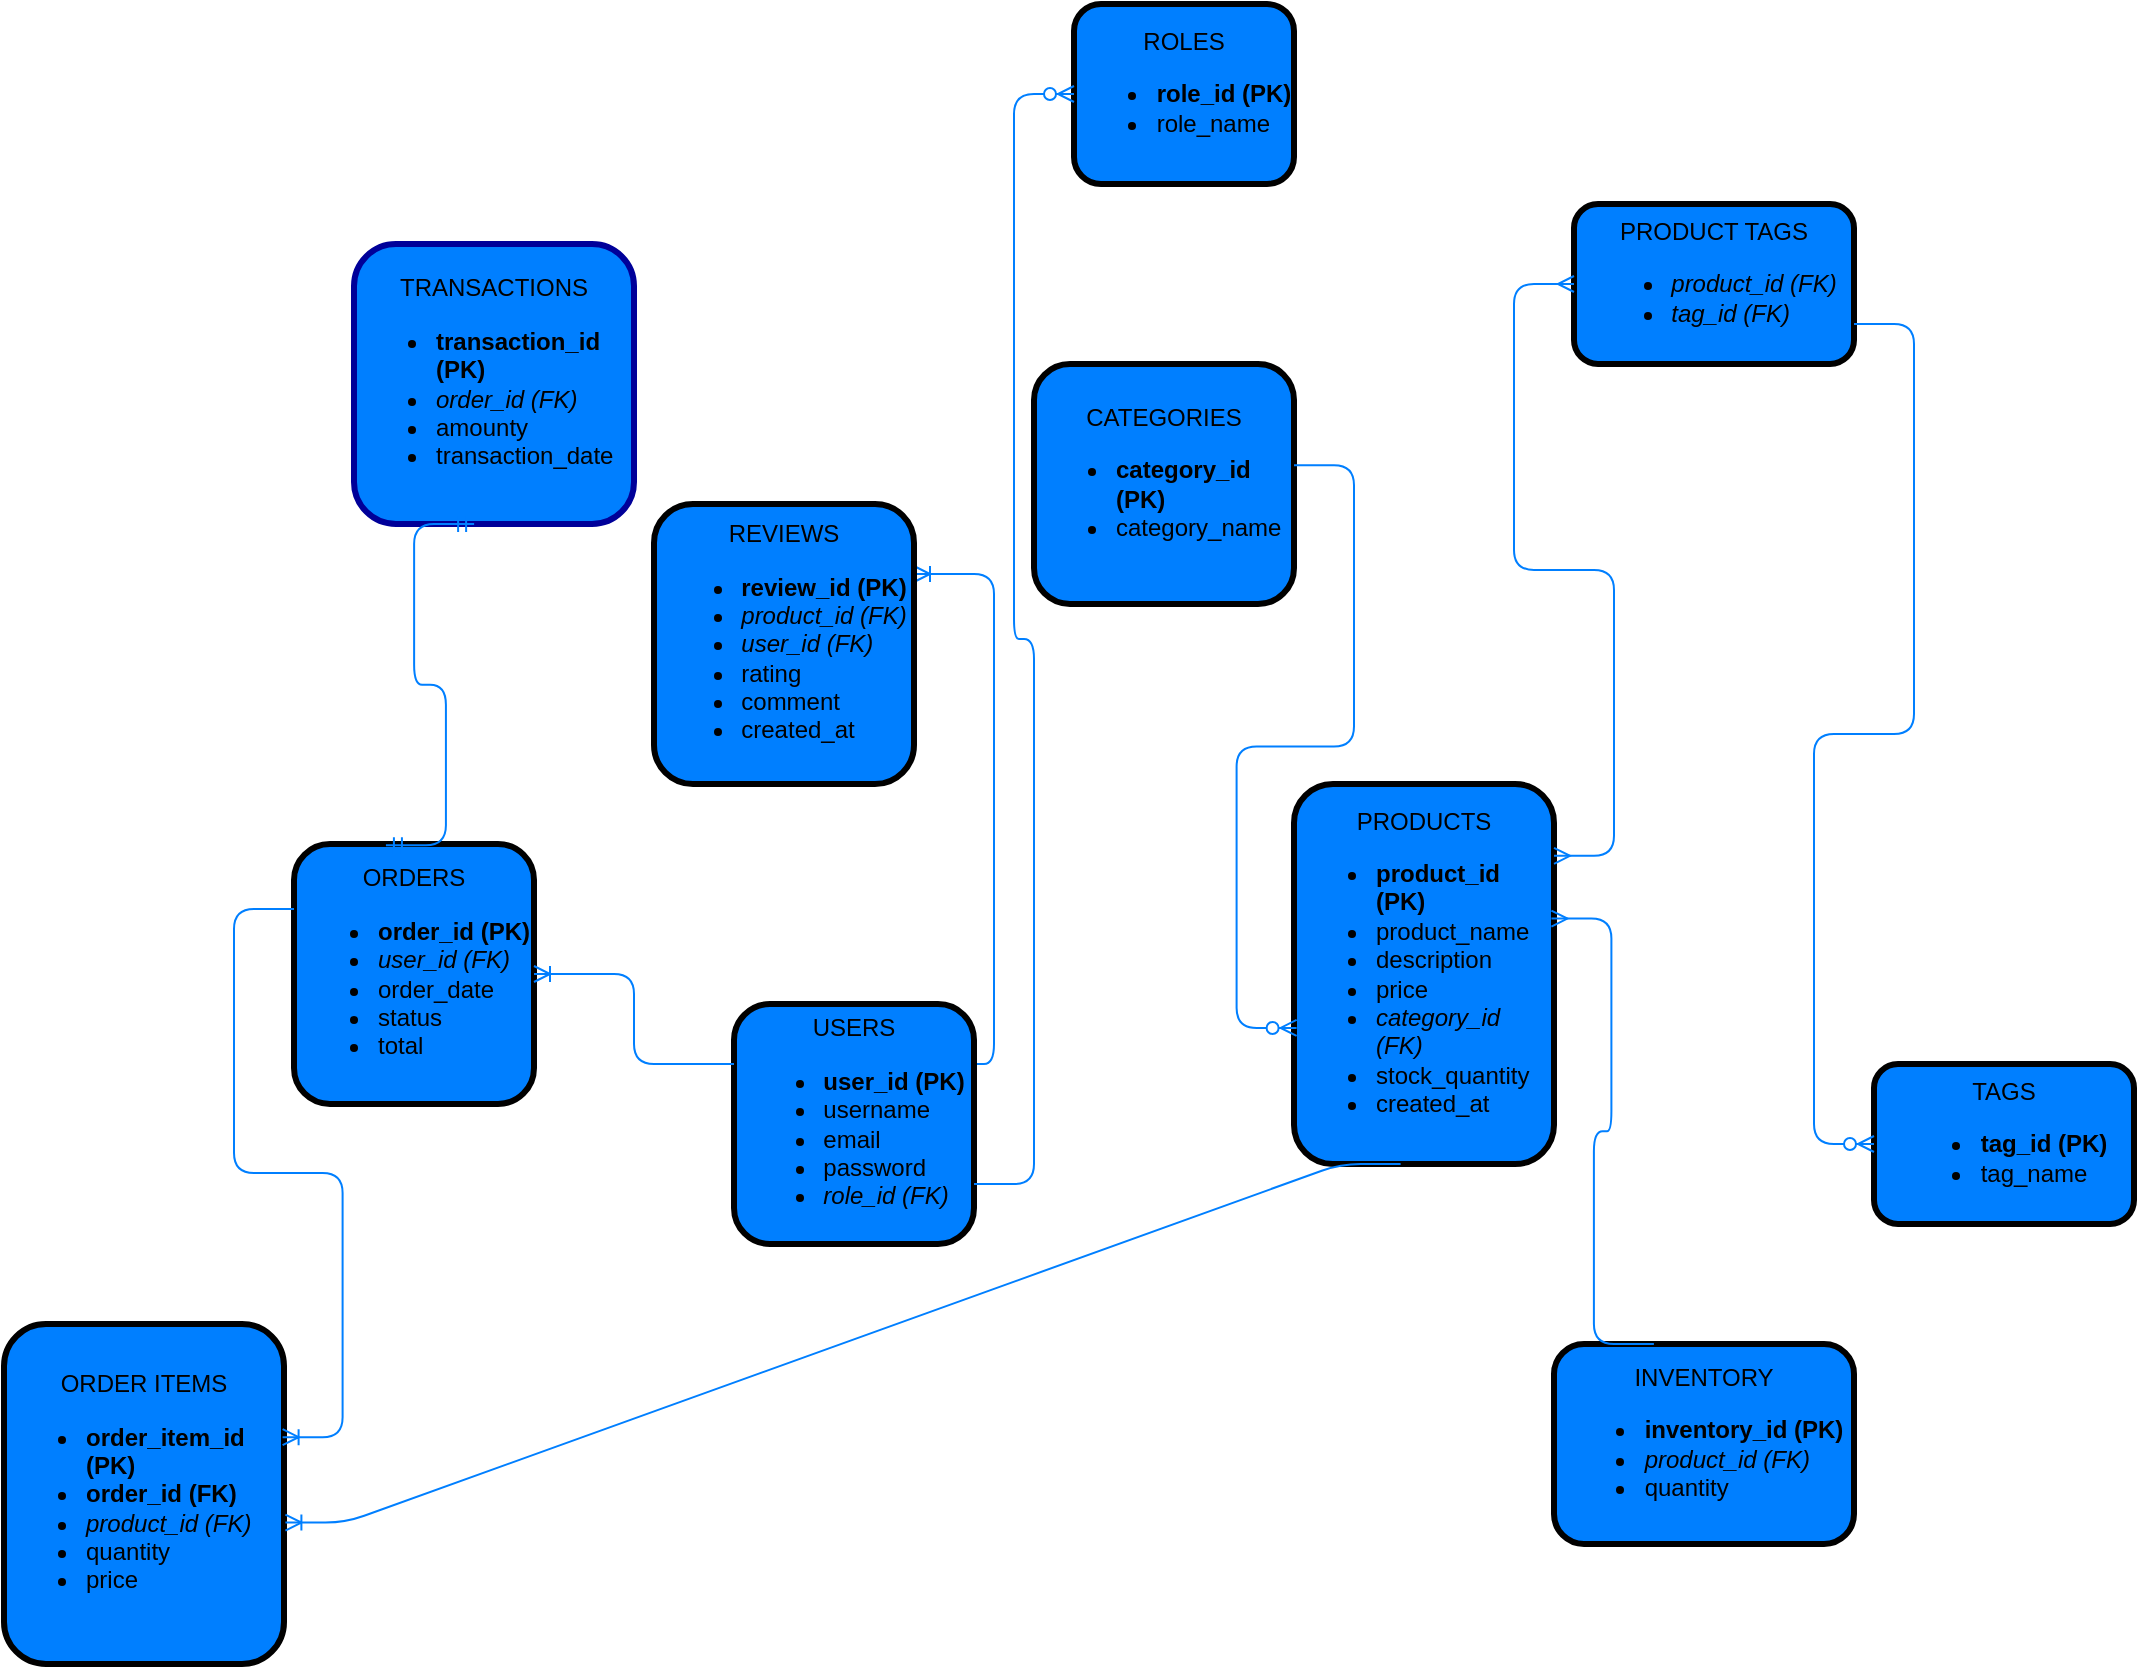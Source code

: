 <mxfile version="24.4.15" type="device">
  <diagram name="Page-1" id="vVbV1tqiZjWv4-FLOap8">
    <mxGraphModel dx="2096" dy="1554" grid="1" gridSize="10" guides="1" tooltips="1" connect="1" arrows="1" fold="1" page="1" pageScale="1" pageWidth="850" pageHeight="1100" background="#FFFFFF" math="0" shadow="0">
      <root>
        <mxCell id="0" />
        <mxCell id="1" parent="0" />
        <mxCell id="z5RZWzxI2RdCgdvLRSoT-8" value="ORDERS&lt;div&gt;&lt;ul&gt;&lt;li style=&quot;text-align: left;&quot;&gt;&lt;b&gt;order_id (PK)&lt;/b&gt;&lt;br&gt;&lt;/li&gt;&lt;li style=&quot;text-align: left;&quot;&gt;&lt;i&gt;user_id (FK)&lt;/i&gt;&lt;br&gt;&lt;/li&gt;&lt;li style=&quot;text-align: left;&quot;&gt;order_date&lt;br&gt;&lt;/li&gt;&lt;li style=&quot;text-align: left;&quot;&gt;status&lt;br&gt;&lt;/li&gt;&lt;li style=&quot;text-align: left;&quot;&gt;total&lt;br&gt;&lt;/li&gt;&lt;/ul&gt;&lt;/div&gt;" style="rounded=1;whiteSpace=wrap;html=1;align=center;fillColor=#007FFF;strokeWidth=3;" parent="1" vertex="1">
          <mxGeometry x="-280" y="120" width="120" height="130" as="geometry" />
        </mxCell>
        <mxCell id="-SrJfZO7FAvHj0PRsC1U-12" value="" style="edgeStyle=orthogonalEdgeStyle;fontSize=12;html=1;endArrow=ERoneToMany;rounded=1;exitX=1;exitY=0.25;exitDx=0;exitDy=0;entryX=1;entryY=0.25;entryDx=0;entryDy=0;curved=0;strokeColor=#007FFF;" parent="1" source="z5RZWzxI2RdCgdvLRSoT-1" target="z5RZWzxI2RdCgdvLRSoT-7" edge="1">
          <mxGeometry width="100" height="100" relative="1" as="geometry">
            <mxPoint x="200" y="340" as="sourcePoint" />
            <mxPoint x="160" y="100" as="targetPoint" />
          </mxGeometry>
        </mxCell>
        <mxCell id="z5RZWzxI2RdCgdvLRSoT-1" value="USERS&lt;div&gt;&lt;ul&gt;&lt;li style=&quot;text-align: left;&quot;&gt;&lt;b&gt;user_id (PK)&lt;/b&gt;&lt;br&gt;&lt;/li&gt;&lt;li style=&quot;text-align: left;&quot;&gt;username&lt;br&gt;&lt;/li&gt;&lt;li style=&quot;text-align: left;&quot;&gt;email&lt;br&gt;&lt;/li&gt;&lt;li style=&quot;text-align: left;&quot;&gt;password&lt;br&gt;&lt;/li&gt;&lt;li style=&quot;text-align: left;&quot;&gt;&lt;i&gt;role_id (FK)&lt;/i&gt;&lt;br&gt;&lt;/li&gt;&lt;/ul&gt;&lt;/div&gt;" style="rounded=1;whiteSpace=wrap;html=1;align=center;fillColor=#007FFF;strokeWidth=3;" parent="1" vertex="1">
          <mxGeometry x="-60" y="200" width="120" height="120" as="geometry" />
        </mxCell>
        <mxCell id="z5RZWzxI2RdCgdvLRSoT-3" value="ROLES&lt;div&gt;&lt;ul&gt;&lt;li style=&quot;text-align: left;&quot;&gt;&lt;b&gt;role_id (PK)&lt;br&gt;&lt;/b&gt;&lt;/li&gt;&lt;li style=&quot;text-align: left;&quot;&gt;role_name&lt;/li&gt;&lt;/ul&gt;&lt;/div&gt;" style="rounded=1;whiteSpace=wrap;html=1;align=center;fillColor=#007FFF;strokeWidth=3;" parent="1" vertex="1">
          <mxGeometry x="110" y="-300" width="110" height="90" as="geometry" />
        </mxCell>
        <mxCell id="z5RZWzxI2RdCgdvLRSoT-4" value="PRODUCTS&lt;div&gt;&lt;ul&gt;&lt;li style=&quot;text-align: left;&quot;&gt;&lt;b&gt;product_id (PK)&lt;br&gt;&lt;/b&gt;&lt;/li&gt;&lt;li style=&quot;text-align: left;&quot;&gt;product_name&lt;br&gt;&lt;/li&gt;&lt;li style=&quot;text-align: left;&quot;&gt;description&lt;br&gt;&lt;/li&gt;&lt;li style=&quot;text-align: left;&quot;&gt;price&lt;br&gt;&lt;/li&gt;&lt;li style=&quot;text-align: left;&quot;&gt;&lt;i&gt;category_id (FK)&lt;/i&gt;&lt;br&gt;&lt;/li&gt;&lt;li style=&quot;text-align: left;&quot;&gt;stock_quantity&lt;br&gt;&lt;/li&gt;&lt;li style=&quot;text-align: left;&quot;&gt;created_at&lt;br&gt;&lt;/li&gt;&lt;/ul&gt;&lt;/div&gt;" style="rounded=1;whiteSpace=wrap;html=1;align=center;fillColor=#007FFF;strokeWidth=3;" parent="1" vertex="1">
          <mxGeometry x="220" y="90" width="130" height="190" as="geometry" />
        </mxCell>
        <mxCell id="z5RZWzxI2RdCgdvLRSoT-5" value="CATEGORIES&lt;div&gt;&lt;ul&gt;&lt;li style=&quot;text-align: left;&quot;&gt;&lt;b&gt;category_id (PK)&lt;br&gt;&lt;/b&gt;&lt;/li&gt;&lt;li style=&quot;text-align: left;&quot;&gt;category_name&lt;br&gt;&lt;/li&gt;&lt;/ul&gt;&lt;/div&gt;" style="rounded=1;whiteSpace=wrap;html=1;align=center;fillColor=#007FFF;strokeWidth=3;" parent="1" vertex="1">
          <mxGeometry x="90" y="-120" width="130" height="120" as="geometry" />
        </mxCell>
        <mxCell id="z5RZWzxI2RdCgdvLRSoT-6" value="TAGS&lt;div&gt;&lt;ul&gt;&lt;li style=&quot;text-align: left;&quot;&gt;&lt;b&gt;tag_id (PK)&lt;/b&gt;&lt;br&gt;&lt;/li&gt;&lt;li style=&quot;text-align: left;&quot;&gt;tag_name&lt;br&gt;&lt;/li&gt;&lt;/ul&gt;&lt;/div&gt;" style="rounded=1;whiteSpace=wrap;html=1;align=center;fillColor=#007FFF;strokeWidth=3;" parent="1" vertex="1">
          <mxGeometry x="510" y="230" width="130" height="80" as="geometry" />
        </mxCell>
        <mxCell id="z5RZWzxI2RdCgdvLRSoT-7" value="REVIEWS&lt;div&gt;&lt;ul&gt;&lt;li style=&quot;text-align: left;&quot;&gt;&lt;b&gt;review_id (PK)&lt;/b&gt;&lt;br&gt;&lt;/li&gt;&lt;li style=&quot;text-align: left;&quot;&gt;&lt;i&gt;product_id (FK)&lt;/i&gt;&lt;br&gt;&lt;/li&gt;&lt;li style=&quot;text-align: left;&quot;&gt;&lt;i&gt;user_id (FK)&lt;/i&gt;&lt;br&gt;&lt;/li&gt;&lt;li style=&quot;text-align: left;&quot;&gt;rating&lt;br&gt;&lt;/li&gt;&lt;li style=&quot;text-align: left;&quot;&gt;comment&lt;br&gt;&lt;/li&gt;&lt;li style=&quot;text-align: left;&quot;&gt;created_at&lt;br&gt;&lt;/li&gt;&lt;/ul&gt;&lt;/div&gt;" style="rounded=1;whiteSpace=wrap;html=1;align=center;fillColor=#007FFF;strokeWidth=3;" parent="1" vertex="1">
          <mxGeometry x="-100" y="-50" width="130" height="140" as="geometry" />
        </mxCell>
        <mxCell id="z5RZWzxI2RdCgdvLRSoT-9" value="ORDER ITEMS&lt;div&gt;&lt;ul&gt;&lt;li style=&quot;text-align: left;&quot;&gt;&lt;b&gt;order_item_id (PK)&lt;/b&gt;&lt;br&gt;&lt;/li&gt;&lt;li style=&quot;text-align: left;&quot;&gt;&lt;span style=&quot;background-color: initial;&quot;&gt;&lt;b&gt;order_id (FK)&lt;/b&gt;&lt;/span&gt;&lt;/li&gt;&lt;li style=&quot;text-align: left;&quot;&gt;&lt;i&gt;product_id (FK)&lt;/i&gt;&lt;br&gt;&lt;/li&gt;&lt;li style=&quot;text-align: left;&quot;&gt;quantity&lt;br&gt;&lt;/li&gt;&lt;li style=&quot;text-align: left;&quot;&gt;price&lt;br&gt;&lt;/li&gt;&lt;/ul&gt;&lt;/div&gt;" style="rounded=1;whiteSpace=wrap;html=1;align=center;fillColor=#007FFF;strokeWidth=3;" parent="1" vertex="1">
          <mxGeometry x="-425" y="360" width="140" height="170" as="geometry" />
        </mxCell>
        <mxCell id="z5RZWzxI2RdCgdvLRSoT-10" value="INVENTORY&lt;div&gt;&lt;ul&gt;&lt;li style=&quot;text-align: left;&quot;&gt;&lt;b&gt;inventory_id (PK)&lt;/b&gt;&lt;br&gt;&lt;/li&gt;&lt;li style=&quot;text-align: left;&quot;&gt;&lt;i&gt;product_id (FK)&lt;/i&gt;&lt;br&gt;&lt;/li&gt;&lt;li style=&quot;text-align: left;&quot;&gt;quantity&lt;/li&gt;&lt;/ul&gt;&lt;/div&gt;" style="rounded=1;whiteSpace=wrap;html=1;align=center;fillColor=#007FFF;strokeWidth=3;" parent="1" vertex="1">
          <mxGeometry x="350" y="370" width="150" height="100" as="geometry" />
        </mxCell>
        <mxCell id="z5RZWzxI2RdCgdvLRSoT-11" value="TRANSACTIONS&lt;div&gt;&lt;ul&gt;&lt;li style=&quot;text-align: left;&quot;&gt;&lt;b&gt;transaction_id (PK)&lt;/b&gt;&lt;br&gt;&lt;/li&gt;&lt;li style=&quot;text-align: left;&quot;&gt;&lt;i&gt;order_id (FK)&lt;/i&gt;&lt;br&gt;&lt;/li&gt;&lt;li style=&quot;text-align: left;&quot;&gt;&lt;span class=&quot;hljs-deletion&quot;&gt;amounty&lt;/span&gt;&lt;/li&gt;&lt;li style=&quot;text-align: left;&quot;&gt;&lt;span class=&quot;hljs-deletion&quot;&gt;transaction_date&lt;br&gt;&lt;/span&gt;&lt;/li&gt;&lt;/ul&gt;&lt;/div&gt;" style="rounded=1;whiteSpace=wrap;html=1;align=center;fillColor=#007FFF;strokeWidth=3;strokeColor=#000099;" parent="1" vertex="1">
          <mxGeometry x="-250" y="-180" width="140" height="140" as="geometry" />
        </mxCell>
        <mxCell id="z5RZWzxI2RdCgdvLRSoT-12" value="PRODUCT TAGS&lt;div&gt;&lt;ul&gt;&lt;li style=&quot;text-align: left;&quot;&gt;&lt;i&gt;product_id (FK)&lt;/i&gt;&lt;br&gt;&lt;/li&gt;&lt;li style=&quot;text-align: left;&quot;&gt;&lt;i&gt;tag_id (FK)&lt;/i&gt;&lt;br&gt;&lt;/li&gt;&lt;/ul&gt;&lt;/div&gt;" style="rounded=1;whiteSpace=wrap;html=1;align=center;fillColor=#007FFF;strokeWidth=3;" parent="1" vertex="1">
          <mxGeometry x="360" y="-200" width="140" height="80" as="geometry" />
        </mxCell>
        <mxCell id="z5RZWzxI2RdCgdvLRSoT-82" value="" style="edgeStyle=entityRelationEdgeStyle;fontSize=12;html=1;endArrow=ERzeroToMany;endFill=1;rounded=1;exitX=1;exitY=0.75;exitDx=0;exitDy=0;entryX=0;entryY=0.5;entryDx=0;entryDy=0;strokeColor=#007FFF;curved=0;" parent="1" source="z5RZWzxI2RdCgdvLRSoT-1" target="z5RZWzxI2RdCgdvLRSoT-3" edge="1">
          <mxGeometry width="100" height="100" relative="1" as="geometry">
            <mxPoint x="233.36" y="354.36" as="sourcePoint" />
            <mxPoint x="240" y="50" as="targetPoint" />
            <Array as="points">
              <mxPoint x="170" y="214" />
              <mxPoint x="170" y="215" />
            </Array>
          </mxGeometry>
        </mxCell>
        <mxCell id="z5RZWzxI2RdCgdvLRSoT-87" value="" style="edgeStyle=entityRelationEdgeStyle;fontSize=12;html=1;endArrow=ERzeroToMany;endFill=1;rounded=1;exitX=1;exitY=0.422;exitDx=0;exitDy=0;exitPerimeter=0;entryX=0.01;entryY=0.642;entryDx=0;entryDy=0;entryPerimeter=0;curved=0;strokeColor=#007FFF;" parent="1" source="z5RZWzxI2RdCgdvLRSoT-5" target="z5RZWzxI2RdCgdvLRSoT-4" edge="1">
          <mxGeometry width="100" height="100" relative="1" as="geometry">
            <mxPoint x="190" y="430" as="sourcePoint" />
            <mxPoint x="240" y="290" as="targetPoint" />
          </mxGeometry>
        </mxCell>
        <mxCell id="z5RZWzxI2RdCgdvLRSoT-88" value="" style="edgeStyle=entityRelationEdgeStyle;fontSize=12;html=1;endArrow=ERmany;startArrow=ERmany;rounded=1;entryX=0;entryY=0.5;entryDx=0;entryDy=0;exitX=1;exitY=0.189;exitDx=0;exitDy=0;exitPerimeter=0;curved=0;strokeColor=#007FFF;" parent="1" source="z5RZWzxI2RdCgdvLRSoT-4" target="z5RZWzxI2RdCgdvLRSoT-12" edge="1">
          <mxGeometry width="100" height="100" relative="1" as="geometry">
            <mxPoint x="330" y="300" as="sourcePoint" />
            <mxPoint x="430" y="200" as="targetPoint" />
            <Array as="points">
              <mxPoint x="380" y="310" />
              <mxPoint x="380" y="310" />
            </Array>
          </mxGeometry>
        </mxCell>
        <mxCell id="z5RZWzxI2RdCgdvLRSoT-89" value="" style="edgeStyle=entityRelationEdgeStyle;fontSize=12;html=1;endArrow=ERzeroToMany;endFill=1;rounded=1;entryX=0;entryY=0.5;entryDx=0;entryDy=0;exitX=1;exitY=0.75;exitDx=0;exitDy=0;curved=0;strokeColor=#007FFF;" parent="1" source="z5RZWzxI2RdCgdvLRSoT-12" target="z5RZWzxI2RdCgdvLRSoT-6" edge="1">
          <mxGeometry width="100" height="100" relative="1" as="geometry">
            <mxPoint x="330" y="300" as="sourcePoint" />
            <mxPoint x="430" y="200" as="targetPoint" />
          </mxGeometry>
        </mxCell>
        <mxCell id="-SrJfZO7FAvHj0PRsC1U-14" value="" style="edgeStyle=elbowEdgeStyle;fontSize=12;html=1;endArrow=ERoneToMany;rounded=1;entryX=1;entryY=0.5;entryDx=0;entryDy=0;exitX=0;exitY=0.25;exitDx=0;exitDy=0;curved=0;strokeColor=#007FFF;" parent="1" source="z5RZWzxI2RdCgdvLRSoT-1" target="z5RZWzxI2RdCgdvLRSoT-8" edge="1">
          <mxGeometry width="100" height="100" relative="1" as="geometry">
            <mxPoint x="120" y="340" as="sourcePoint" />
            <mxPoint x="-83" y="268" as="targetPoint" />
          </mxGeometry>
        </mxCell>
        <mxCell id="-SrJfZO7FAvHj0PRsC1U-16" value="" style="edgeStyle=entityRelationEdgeStyle;fontSize=12;html=1;endArrow=ERoneToMany;rounded=1;entryX=0.995;entryY=0.333;entryDx=0;entryDy=0;entryPerimeter=0;exitX=0;exitY=0.25;exitDx=0;exitDy=0;curved=0;strokeColor=#007FFF;" parent="1" source="z5RZWzxI2RdCgdvLRSoT-8" target="z5RZWzxI2RdCgdvLRSoT-9" edge="1">
          <mxGeometry width="100" height="100" relative="1" as="geometry">
            <mxPoint x="-200" y="540" as="sourcePoint" />
            <mxPoint x="-100" y="440" as="targetPoint" />
          </mxGeometry>
        </mxCell>
        <mxCell id="-SrJfZO7FAvHj0PRsC1U-17" value="" style="edgeStyle=entityRelationEdgeStyle;fontSize=12;html=1;endArrow=ERoneToMany;rounded=1;entryX=1.005;entryY=0.584;entryDx=0;entryDy=0;entryPerimeter=0;exitX=0.41;exitY=1;exitDx=0;exitDy=0;curved=0;strokeColor=#007FFF;exitPerimeter=0;" parent="1" source="z5RZWzxI2RdCgdvLRSoT-4" target="z5RZWzxI2RdCgdvLRSoT-9" edge="1">
          <mxGeometry width="100" height="100" relative="1" as="geometry">
            <mxPoint x="360" y="330" as="sourcePoint" />
            <mxPoint x="20" y="530" as="targetPoint" />
          </mxGeometry>
        </mxCell>
        <mxCell id="-SrJfZO7FAvHj0PRsC1U-18" value="" style="edgeStyle=entityRelationEdgeStyle;fontSize=12;html=1;endArrow=ERmany;rounded=1;entryX=0.99;entryY=0.354;entryDx=0;entryDy=0;exitX=0.333;exitY=0;exitDx=0;exitDy=0;exitPerimeter=0;entryPerimeter=0;curved=0;strokeColor=#007FFF;" parent="1" source="z5RZWzxI2RdCgdvLRSoT-10" target="z5RZWzxI2RdCgdvLRSoT-4" edge="1">
          <mxGeometry width="100" height="100" relative="1" as="geometry">
            <mxPoint x="80" y="460" as="sourcePoint" />
            <mxPoint x="180" y="360" as="targetPoint" />
            <Array as="points">
              <mxPoint x="330" y="380" />
            </Array>
          </mxGeometry>
        </mxCell>
        <mxCell id="-SrJfZO7FAvHj0PRsC1U-19" value="" style="edgeStyle=entityRelationEdgeStyle;fontSize=12;html=1;endArrow=ERmandOne;startArrow=ERmandOne;rounded=1;exitX=0.383;exitY=0.005;exitDx=0;exitDy=0;exitPerimeter=0;entryX=0.429;entryY=1;entryDx=0;entryDy=0;entryPerimeter=0;curved=0;strokeColor=#007FFF;strokeWidth=1;" parent="1" source="z5RZWzxI2RdCgdvLRSoT-8" edge="1" target="z5RZWzxI2RdCgdvLRSoT-11">
          <mxGeometry width="100" height="100" relative="1" as="geometry">
            <mxPoint x="-170" y="100" as="sourcePoint" />
            <mxPoint x="-200" y="-30" as="targetPoint" />
          </mxGeometry>
        </mxCell>
      </root>
    </mxGraphModel>
  </diagram>
</mxfile>

